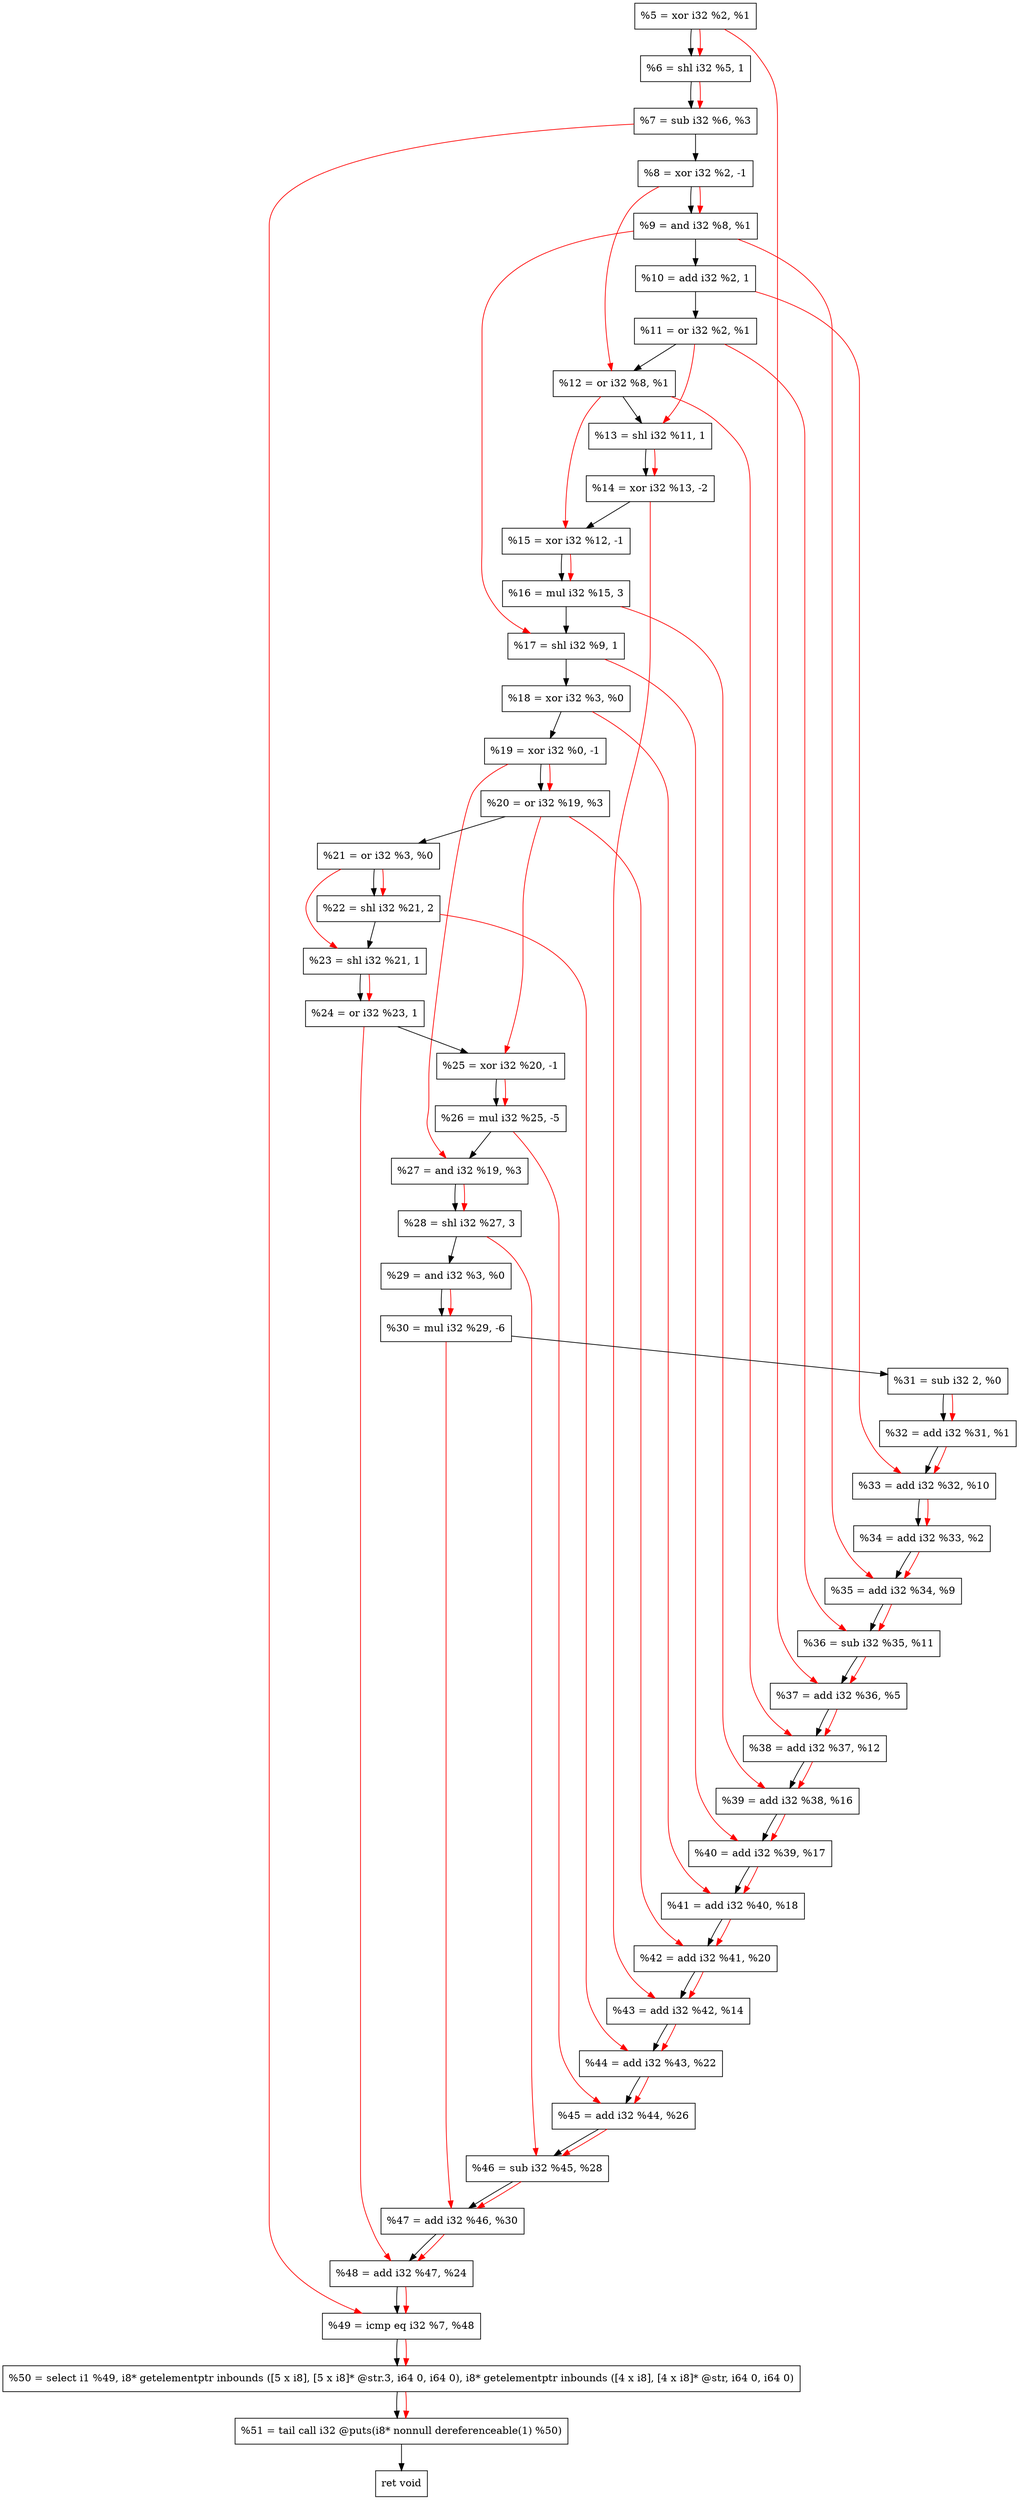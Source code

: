 digraph "DFG for'crackme' function" {
	Node0xb87710[shape=record, label="  %5 = xor i32 %2, %1"];
	Node0xb87d90[shape=record, label="  %6 = shl i32 %5, 1"];
	Node0xb87e00[shape=record, label="  %7 = sub i32 %6, %3"];
	Node0xb87ea0[shape=record, label="  %8 = xor i32 %2, -1"];
	Node0xb87f10[shape=record, label="  %9 = and i32 %8, %1"];
	Node0xb87f80[shape=record, label="  %10 = add i32 %2, 1"];
	Node0xb87ff0[shape=record, label="  %11 = or i32 %2, %1"];
	Node0xb88060[shape=record, label="  %12 = or i32 %8, %1"];
	Node0xb880d0[shape=record, label="  %13 = shl i32 %11, 1"];
	Node0xb88170[shape=record, label="  %14 = xor i32 %13, -2"];
	Node0xb881e0[shape=record, label="  %15 = xor i32 %12, -1"];
	Node0xb88280[shape=record, label="  %16 = mul i32 %15, 3"];
	Node0xb882f0[shape=record, label="  %17 = shl i32 %9, 1"];
	Node0xb88360[shape=record, label="  %18 = xor i32 %3, %0"];
	Node0xb883d0[shape=record, label="  %19 = xor i32 %0, -1"];
	Node0xb88440[shape=record, label="  %20 = or i32 %19, %3"];
	Node0xb884b0[shape=record, label="  %21 = or i32 %3, %0"];
	Node0xb88550[shape=record, label="  %22 = shl i32 %21, 2"];
	Node0xb885c0[shape=record, label="  %23 = shl i32 %21, 1"];
	Node0xb88630[shape=record, label="  %24 = or i32 %23, 1"];
	Node0xb886a0[shape=record, label="  %25 = xor i32 %20, -1"];
	Node0xb88740[shape=record, label="  %26 = mul i32 %25, -5"];
	Node0xb887b0[shape=record, label="  %27 = and i32 %19, %3"];
	Node0xb88820[shape=record, label="  %28 = shl i32 %27, 3"];
	Node0xb88890[shape=record, label="  %29 = and i32 %3, %0"];
	Node0xb88930[shape=record, label="  %30 = mul i32 %29, -6"];
	Node0xb889a0[shape=record, label="  %31 = sub i32 2, %0"];
	Node0xb88a10[shape=record, label="  %32 = add i32 %31, %1"];
	Node0xb88c90[shape=record, label="  %33 = add i32 %32, %10"];
	Node0xb88d00[shape=record, label="  %34 = add i32 %33, %2"];
	Node0xb88d70[shape=record, label="  %35 = add i32 %34, %9"];
	Node0xb88de0[shape=record, label="  %36 = sub i32 %35, %11"];
	Node0xb88e50[shape=record, label="  %37 = add i32 %36, %5"];
	Node0xb88ec0[shape=record, label="  %38 = add i32 %37, %12"];
	Node0xb88f30[shape=record, label="  %39 = add i32 %38, %16"];
	Node0xb88fa0[shape=record, label="  %40 = add i32 %39, %17"];
	Node0xb89010[shape=record, label="  %41 = add i32 %40, %18"];
	Node0xb89080[shape=record, label="  %42 = add i32 %41, %20"];
	Node0xb890f0[shape=record, label="  %43 = add i32 %42, %14"];
	Node0xb89160[shape=record, label="  %44 = add i32 %43, %22"];
	Node0xb891d0[shape=record, label="  %45 = add i32 %44, %26"];
	Node0xb89240[shape=record, label="  %46 = sub i32 %45, %28"];
	Node0xb892b0[shape=record, label="  %47 = add i32 %46, %30"];
	Node0xb89320[shape=record, label="  %48 = add i32 %47, %24"];
	Node0xb89390[shape=record, label="  %49 = icmp eq i32 %7, %48"];
	Node0xb28268[shape=record, label="  %50 = select i1 %49, i8* getelementptr inbounds ([5 x i8], [5 x i8]* @str.3, i64 0, i64 0), i8* getelementptr inbounds ([4 x i8], [4 x i8]* @str, i64 0, i64 0)"];
	Node0xb89830[shape=record, label="  %51 = tail call i32 @puts(i8* nonnull dereferenceable(1) %50)"];
	Node0xb89880[shape=record, label="  ret void"];
	Node0xb87710 -> Node0xb87d90;
	Node0xb87d90 -> Node0xb87e00;
	Node0xb87e00 -> Node0xb87ea0;
	Node0xb87ea0 -> Node0xb87f10;
	Node0xb87f10 -> Node0xb87f80;
	Node0xb87f80 -> Node0xb87ff0;
	Node0xb87ff0 -> Node0xb88060;
	Node0xb88060 -> Node0xb880d0;
	Node0xb880d0 -> Node0xb88170;
	Node0xb88170 -> Node0xb881e0;
	Node0xb881e0 -> Node0xb88280;
	Node0xb88280 -> Node0xb882f0;
	Node0xb882f0 -> Node0xb88360;
	Node0xb88360 -> Node0xb883d0;
	Node0xb883d0 -> Node0xb88440;
	Node0xb88440 -> Node0xb884b0;
	Node0xb884b0 -> Node0xb88550;
	Node0xb88550 -> Node0xb885c0;
	Node0xb885c0 -> Node0xb88630;
	Node0xb88630 -> Node0xb886a0;
	Node0xb886a0 -> Node0xb88740;
	Node0xb88740 -> Node0xb887b0;
	Node0xb887b0 -> Node0xb88820;
	Node0xb88820 -> Node0xb88890;
	Node0xb88890 -> Node0xb88930;
	Node0xb88930 -> Node0xb889a0;
	Node0xb889a0 -> Node0xb88a10;
	Node0xb88a10 -> Node0xb88c90;
	Node0xb88c90 -> Node0xb88d00;
	Node0xb88d00 -> Node0xb88d70;
	Node0xb88d70 -> Node0xb88de0;
	Node0xb88de0 -> Node0xb88e50;
	Node0xb88e50 -> Node0xb88ec0;
	Node0xb88ec0 -> Node0xb88f30;
	Node0xb88f30 -> Node0xb88fa0;
	Node0xb88fa0 -> Node0xb89010;
	Node0xb89010 -> Node0xb89080;
	Node0xb89080 -> Node0xb890f0;
	Node0xb890f0 -> Node0xb89160;
	Node0xb89160 -> Node0xb891d0;
	Node0xb891d0 -> Node0xb89240;
	Node0xb89240 -> Node0xb892b0;
	Node0xb892b0 -> Node0xb89320;
	Node0xb89320 -> Node0xb89390;
	Node0xb89390 -> Node0xb28268;
	Node0xb28268 -> Node0xb89830;
	Node0xb89830 -> Node0xb89880;
edge [color=red]
	Node0xb87710 -> Node0xb87d90;
	Node0xb87d90 -> Node0xb87e00;
	Node0xb87ea0 -> Node0xb87f10;
	Node0xb87ea0 -> Node0xb88060;
	Node0xb87ff0 -> Node0xb880d0;
	Node0xb880d0 -> Node0xb88170;
	Node0xb88060 -> Node0xb881e0;
	Node0xb881e0 -> Node0xb88280;
	Node0xb87f10 -> Node0xb882f0;
	Node0xb883d0 -> Node0xb88440;
	Node0xb884b0 -> Node0xb88550;
	Node0xb884b0 -> Node0xb885c0;
	Node0xb885c0 -> Node0xb88630;
	Node0xb88440 -> Node0xb886a0;
	Node0xb886a0 -> Node0xb88740;
	Node0xb883d0 -> Node0xb887b0;
	Node0xb887b0 -> Node0xb88820;
	Node0xb88890 -> Node0xb88930;
	Node0xb889a0 -> Node0xb88a10;
	Node0xb88a10 -> Node0xb88c90;
	Node0xb87f80 -> Node0xb88c90;
	Node0xb88c90 -> Node0xb88d00;
	Node0xb88d00 -> Node0xb88d70;
	Node0xb87f10 -> Node0xb88d70;
	Node0xb88d70 -> Node0xb88de0;
	Node0xb87ff0 -> Node0xb88de0;
	Node0xb88de0 -> Node0xb88e50;
	Node0xb87710 -> Node0xb88e50;
	Node0xb88e50 -> Node0xb88ec0;
	Node0xb88060 -> Node0xb88ec0;
	Node0xb88ec0 -> Node0xb88f30;
	Node0xb88280 -> Node0xb88f30;
	Node0xb88f30 -> Node0xb88fa0;
	Node0xb882f0 -> Node0xb88fa0;
	Node0xb88fa0 -> Node0xb89010;
	Node0xb88360 -> Node0xb89010;
	Node0xb89010 -> Node0xb89080;
	Node0xb88440 -> Node0xb89080;
	Node0xb89080 -> Node0xb890f0;
	Node0xb88170 -> Node0xb890f0;
	Node0xb890f0 -> Node0xb89160;
	Node0xb88550 -> Node0xb89160;
	Node0xb89160 -> Node0xb891d0;
	Node0xb88740 -> Node0xb891d0;
	Node0xb891d0 -> Node0xb89240;
	Node0xb88820 -> Node0xb89240;
	Node0xb89240 -> Node0xb892b0;
	Node0xb88930 -> Node0xb892b0;
	Node0xb892b0 -> Node0xb89320;
	Node0xb88630 -> Node0xb89320;
	Node0xb87e00 -> Node0xb89390;
	Node0xb89320 -> Node0xb89390;
	Node0xb89390 -> Node0xb28268;
	Node0xb28268 -> Node0xb89830;
}
